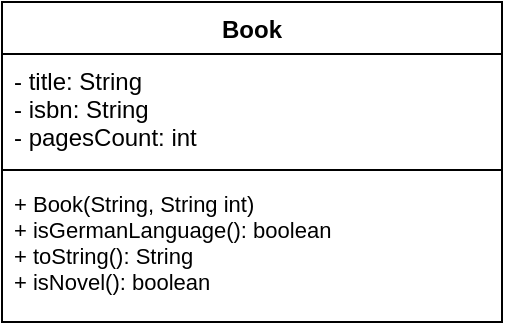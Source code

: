 <mxfile version="14.6.13" type="device"><diagram id="hwAPpbhyJC0Zyeo2dOsk" name="Seite-1"><mxGraphModel dx="585" dy="334" grid="1" gridSize="10" guides="1" tooltips="1" connect="1" arrows="1" fold="1" page="1" pageScale="1" pageWidth="827" pageHeight="1169" math="0" shadow="0"><root><mxCell id="0"/><mxCell id="1" parent="0"/><mxCell id="rNbwDJKAsp29v9msGzSJ-1" value="Book" style="swimlane;fontStyle=1;align=center;verticalAlign=top;childLayout=stackLayout;horizontal=1;startSize=26;horizontalStack=0;resizeParent=1;resizeParentMax=0;resizeLast=0;collapsible=1;marginBottom=0;" vertex="1" parent="1"><mxGeometry x="330" y="260" width="250" height="160" as="geometry"><mxRectangle x="330" y="260" width="60" height="26" as="alternateBounds"/></mxGeometry></mxCell><mxCell id="rNbwDJKAsp29v9msGzSJ-2" value="- title: String&#10;- isbn: String&#10;- pagesCount: int" style="text;strokeColor=none;fillColor=none;align=left;verticalAlign=top;spacingLeft=4;spacingRight=4;overflow=hidden;rotatable=0;points=[[0,0.5],[1,0.5]];portConstraint=eastwest;" vertex="1" parent="rNbwDJKAsp29v9msGzSJ-1"><mxGeometry y="26" width="250" height="54" as="geometry"/></mxCell><mxCell id="rNbwDJKAsp29v9msGzSJ-3" value="" style="line;strokeWidth=1;fillColor=none;align=left;verticalAlign=middle;spacingTop=-1;spacingLeft=3;spacingRight=3;rotatable=0;labelPosition=right;points=[];portConstraint=eastwest;" vertex="1" parent="rNbwDJKAsp29v9msGzSJ-1"><mxGeometry y="80" width="250" height="8" as="geometry"/></mxCell><mxCell id="rNbwDJKAsp29v9msGzSJ-4" value="+ Book(String, String int)&#10;+ isGermanLanguage(): boolean&#10;+ toString(): String&#10;+ isNovel(): boolean" style="text;strokeColor=none;fillColor=none;align=left;verticalAlign=top;spacingLeft=4;spacingRight=4;overflow=hidden;rotatable=0;points=[[0,0.5],[1,0.5]];portConstraint=eastwest;fontSize=11;" vertex="1" parent="rNbwDJKAsp29v9msGzSJ-1"><mxGeometry y="88" width="250" height="72" as="geometry"/></mxCell></root></mxGraphModel></diagram></mxfile>